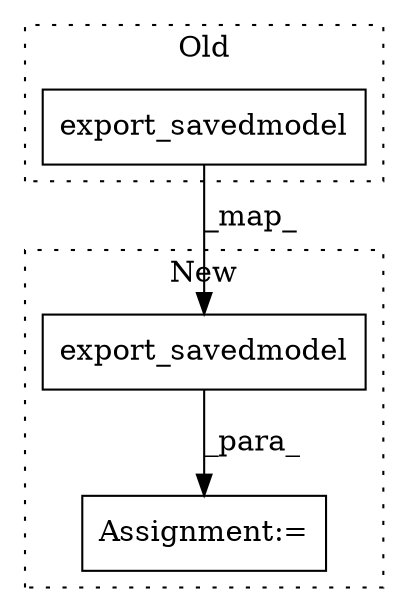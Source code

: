 digraph G {
subgraph cluster0 {
1 [label="export_savedmodel" a="32" s="4406,4494" l="18,1" shape="box"];
label = "Old";
style="dotted";
}
subgraph cluster1 {
2 [label="export_savedmodel" a="32" s="3773,3895" l="18,1" shape="box"];
3 [label="Assignment:=" a="7" s="3917" l="1" shape="box"];
label = "New";
style="dotted";
}
1 -> 2 [label="_map_"];
2 -> 3 [label="_para_"];
}